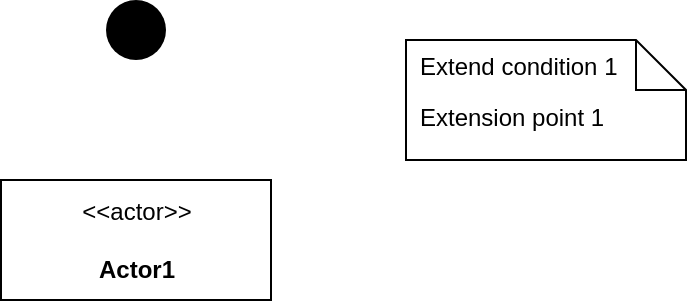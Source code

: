 <mxfile version="14.4.6" type="github">
  <diagram id="9QRSWN0dS9cnWjK9MOJ6" name="Page-1">
    <mxGraphModel dx="868" dy="461" grid="1" gridSize="10" guides="1" tooltips="1" connect="1" arrows="1" fold="1" page="1" pageScale="1" pageWidth="827" pageHeight="1169" math="0" shadow="0">
      <root>
        <mxCell id="0" />
        <mxCell id="1" parent="0" />
        <mxCell id="aaYxnNW9G4uqMNfKjOmZ-1" value="" style="ellipse;fillColor=#000000;strokeColor=none;" vertex="1" parent="1">
          <mxGeometry x="210" y="60" width="30" height="30" as="geometry" />
        </mxCell>
        <mxCell id="aaYxnNW9G4uqMNfKjOmZ-2" value="&amp;lt;&amp;lt;actor&amp;gt;&amp;gt;&lt;br&gt;&lt;br&gt;&lt;b&gt;Actor1&lt;/b&gt;" style="text;html=1;align=center;verticalAlign=middle;dashed=0;fillColor=#ffffff;strokeColor=#000000;" vertex="1" parent="1">
          <mxGeometry x="157.5" y="150" width="135" height="60" as="geometry" />
        </mxCell>
        <mxCell id="aaYxnNW9G4uqMNfKjOmZ-3" value="Extension point 1" style="shape=note2;boundedLbl=1;whiteSpace=wrap;html=1;size=25;verticalAlign=top;align=left;spacingLeft=5;" vertex="1" parent="1">
          <mxGeometry x="360" y="80" width="140" height="60" as="geometry" />
        </mxCell>
        <mxCell id="aaYxnNW9G4uqMNfKjOmZ-4" value="Extend condition 1" style="resizeWidth=1;part=1;strokeColor=none;fillColor=none;align=left;spacingLeft=5;" vertex="1" parent="aaYxnNW9G4uqMNfKjOmZ-3">
          <mxGeometry width="140" height="25" relative="1" as="geometry" />
        </mxCell>
      </root>
    </mxGraphModel>
  </diagram>
</mxfile>

